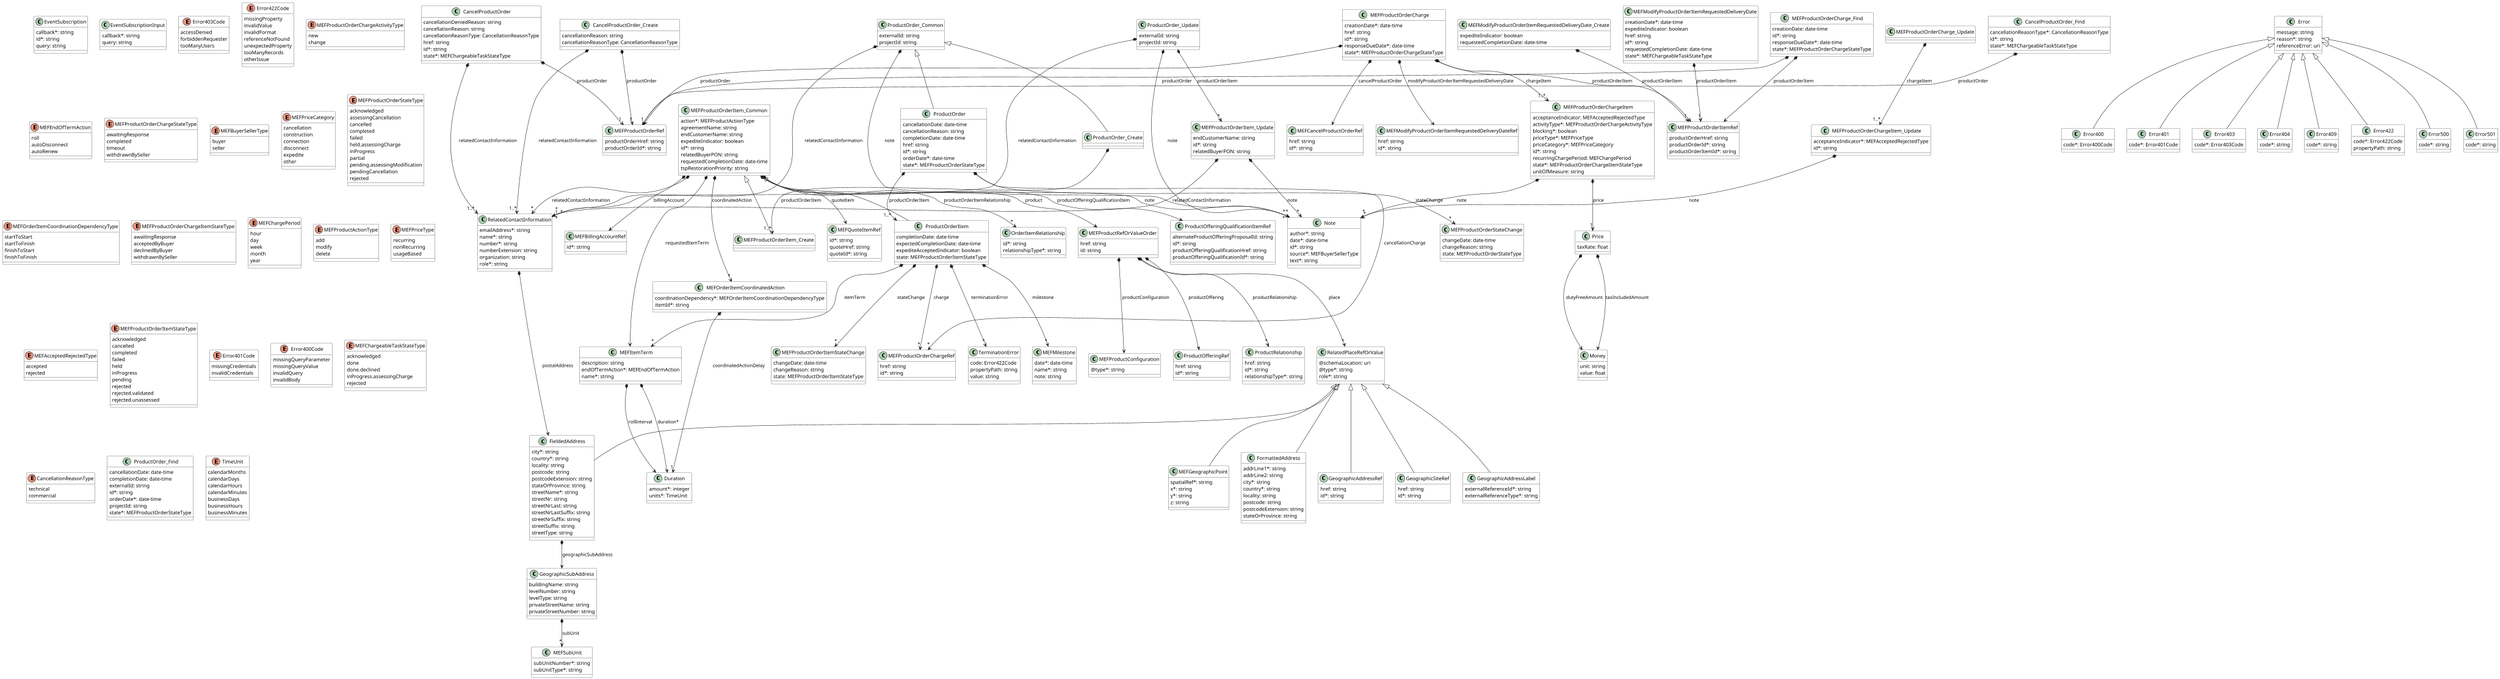 @startuml
skinparam {
    ClassBackgroundColor White
    ClassBorderColor Black
}

scale 4096 width
class CancelProductOrder {

    cancellationDeniedReason: string
    cancellationReason: string
    cancellationReasonType: CancellationReasonType
    href: string
    id*: string
    state*: MEFChargeableTaskStateType
}

CancelProductOrder *-->"1" MEFProductOrderRef : productOrder
CancelProductOrder *-->"1..*" RelatedContactInformation : relatedContactInformation


class CancelProductOrder_Create {

    cancellationReason: string
    cancellationReasonType: CancellationReasonType
}

CancelProductOrder_Create *-->"1" MEFProductOrderRef : productOrder
CancelProductOrder_Create *-->"1..*" RelatedContactInformation : relatedContactInformation


class Duration {

    amount*: integer
    units*: TimeUnit
}



class Error400 {

    code*: Error400Code
}
Error <|-- Error400



class Error401 {

    code*: Error401Code
}
Error <|-- Error401



class Error403 {

    code*: Error403Code
}
Error <|-- Error403



class Error404 {

    code*: string
}
Error <|-- Error404



class Error409 {

    code*: string
}
Error <|-- Error409



class Error {

    message: string
    reason*: string
    referenceError: uri
}



class EventSubscription {

    callback*: string
    id*: string
    query: string
}



class EventSubscriptionInput {

    callback*: string
    query: string
}



class FieldedAddress {

    city*: string
    country*: string
    locality: string
    postcode: string
    postcodeExtension: string
    stateOrProvince: string
    streetName*: string
    streetNr: string
    streetNrLast: string
    streetNrLastSuffix: string
    streetNrSuffix: string
    streetSuffix: string
    streetType: string
}
RelatedPlaceRefOrValue <|-- FieldedAddress

FieldedAddress *--> GeographicSubAddress : geographicSubAddress


class FormattedAddress {

    addrLine1*: string
    addrLine2: string
    city*: string
    country*: string
    locality: string
    postcode: string
    postcodeExtension: string
    stateOrProvince: string
}
RelatedPlaceRefOrValue <|-- FormattedAddress



class GeographicAddressRef {

    href: string
    id*: string
}
RelatedPlaceRefOrValue <|-- GeographicAddressRef



class GeographicSiteRef {

    href: string
    id*: string
}
RelatedPlaceRefOrValue <|-- GeographicSiteRef



class GeographicSubAddress {

    buildingName: string
    levelNumber: string
    levelType: string
    privateStreetName: string
    privateStreetNumber: string
}

GeographicSubAddress *-->"*" MEFSubUnit : subUnit


class MEFBillingAccountRef {

    id*: string
}



class MEFCancelProductOrderRef {

    href: string
    id*: string
}



class MEFItemTerm {

    description: string
    endOfTermAction*: MEFEndOfTermAction
    name*: string
}

MEFItemTerm *--> Duration : duration*
MEFItemTerm *--> Duration : rollInterval


class MEFModifyProductOrderItemRequestedDeliveryDate {

    creationDate*: date-time
    expediteIndicator: boolean
    href: string
    id*: string
    requestedCompletionDate: date-time
    state*: MEFChargeableTaskStateType
}

MEFModifyProductOrderItemRequestedDeliveryDate *-->"1" MEFProductOrderItemRef : productOrderItem


class MEFModifyProductOrderItemRequestedDeliveryDateRef {

    href: string
    id*: string
}



class MEFOrderItemCoordinatedAction {

    coordinationDependency*: MEFOrderItemCoordinationDependencyType
    itemId*: string
}

MEFOrderItemCoordinatedAction *-->"1" Duration : coordinatedActionDelay


class MEFProductOrderItemStateChange {

    changeDate: date-time
    changeReason: string
    state: MEFProductOrderItemStateType
}



class MEFProductOrderItem_Create {

}
MEFProductOrderItem_Common <|-- MEFProductOrderItem_Create



class MEFQuoteItemRef {

    id*: string
    quoteHref: string
    quoteId*: string
}



class Money {

    unit: string
    value: float
}



class ProductOrder {

    cancellationDate: date-time
    cancellationReason: string
    completionDate: date-time
    href: string
    id*: string
    orderDate*: date-time
    state*: MEFProductOrderStateType
}
ProductOrder_Common <|-- ProductOrder

ProductOrder *-->"*" MEFProductOrderChargeRef : cancellationCharge
ProductOrder *-->"1..*" ProductOrderItem : productOrderItem
ProductOrder *-->"*" MEFProductOrderStateChange : stateChange


class ProductOrder_Common {

    externalId: string
    projectId: string
}

ProductOrder_Common *-->"*" Note : note
ProductOrder_Common *-->"1..*" RelatedContactInformation : relatedContactInformation


class ProductOrder_Update {

    externalId: string
    projectId: string
}

ProductOrder_Update *-->"*" Note : note
ProductOrder_Update *-->"*" MEFProductOrderItem_Update : productOrderItem
ProductOrder_Update *-->"*" RelatedContactInformation : relatedContactInformation


class TerminationError {

    code: Error422Code
    propertyPath: string
    value: string
}



enum Error403Code {

    accessDenied
    forbiddenRequester
    tooManyUsers
}
class Error422 {

    code*: Error422Code
    propertyPath: string
}
Error <|-- Error422



enum Error422Code {

    missingProperty
    invalidValue
    invalidFormat
    referenceNotFound
    unexpectedProperty
    tooManyRecords
    otherIssue
}
class Error500 {

    code*: string
}
Error <|-- Error500



class Error501 {

    code*: string
}
Error <|-- Error501



class GeographicAddressLabel {

    externalReferenceId*: string
    externalReferenceType*: string
}
RelatedPlaceRefOrValue <|-- GeographicAddressLabel



class MEFGeographicPoint {

    spatialRef*: string
    x*: string
    y*: string
    z: string
}
RelatedPlaceRefOrValue <|-- MEFGeographicPoint



class MEFModifyProductOrderItemRequestedDeliveryDate_Create {

    expediteIndicator: boolean
    requestedCompletionDate: date-time
}

MEFModifyProductOrderItemRequestedDeliveryDate_Create *-->"1" MEFProductOrderItemRef : productOrderItem


class MEFProductConfiguration {

    @type*: string
}



class MEFProductOrderCharge {

    creationDate*: date-time
    href: string
    id*: string
    responseDueDate*: date-time
    state*: MEFProductOrderChargeStateType
}

MEFProductOrderCharge *--> MEFCancelProductOrderRef : cancelProductOrder
MEFProductOrderCharge *-->"1..*" MEFProductOrderChargeItem : chargeItem
MEFProductOrderCharge *--> MEFModifyProductOrderItemRequestedDeliveryDateRef : modifyProductOrderItemRequestedDeliveryDate
MEFProductOrderCharge *--> MEFProductOrderRef : productOrder
MEFProductOrderCharge *--> MEFProductOrderItemRef : productOrderItem


enum MEFProductOrderChargeActivityType {

    new
    change
}
enum MEFEndOfTermAction {

    roll
    autoDisconnect
    autoRenew
}
class MEFProductOrderChargeItem {

    acceptanceIndicator: MEFAcceptedRejectedType
    activityType*: MEFProductOrderChargeActivityType
    blocking*: boolean
    priceType*: MEFPriceType
    priceCategory*: MEFPriceCategory
    id*: string
    recurringChargePeriod: MEFChargePeriod
    state*: MEFProductOrderChargeItemStateType
    unitOfMeasure: string
}

MEFProductOrderChargeItem *-->"1" Price : price
MEFProductOrderChargeItem *-->"*" Note : note

class MEFProductOrderChargeItem_Update {

    acceptanceIndicator*: MEFAcceptedRejectedType
    id*: string
}

MEFProductOrderChargeItem_Update *-->"*" Note : note

class MEFProductOrderChargeRef {

    href: string
    id*: string
}



class MEFProductOrderCharge_Update {

}

MEFProductOrderCharge_Update *-->"1..*" MEFProductOrderChargeItem_Update : chargeItem


class MEFProductOrderItemRef {

    productOrderHref: string
    productOrderId*: string
    productOrderItemId*: string
}



class MEFProductOrderRef {

    productOrderHref: string
    productOrderId*: string
}



class MEFProductOrderStateChange {

    changeDate: date-time
    changeReason: string
    state: MEFProductOrderStateType
}



class MEFSubUnit {

    subUnitNumber*: string
    subUnitType*: string
}



class Note {

    author*: string
    date*: date-time
    id*: string
    source*: MEFBuyerSellerType
    text*: string
}



class OrderItemRelationship {

    id*: string
    relationshipType*: string
}



class Price {

    taxRate: float
}

Price *--> Money : dutyFreeAmount
Price *--> Money : taxIncludedAmount


class ProductOfferingRef {

    href: string
    id*: string
}



class ProductOrderItem {

    completionDate: date-time
    expectedCompletionDate: date-time
    expediteAcceptedIndicator: boolean
    state: MEFProductOrderItemStateType
}
MEFProductOrderItem_Common <|-- ProductOrderItem

ProductOrderItem *-->"*" MEFProductOrderChargeRef : charge
ProductOrderItem *-->"*" MEFItemTerm : itemTerm
ProductOrderItem *-->"*" MEFMilestone : milestone
ProductOrderItem *-->"*" MEFProductOrderItemStateChange : stateChange
ProductOrderItem *-->"*" TerminationError : terminationError

class MEFMilestone {

    date*: date-time
    name*: string
    note: string
}


enum MEFProductOrderChargeStateType {

    awaitingResponse
    completed
    timeout
    withdrawnBySeller
}
enum MEFBuyerSellerType {

    buyer
    seller
}
enum MEFPriceCategory {

    cancellation
    construction
    connection
    disconnect
    expedite
    other
}
class MEFProductOrderItem_Common {

    action*: MEFProductActionType
    agreementName: string
    endCustomerName: string
    expediteIndicator: boolean
    id*: string
    relatedBuyerPON: string
    requestedCompletionDate: date-time
    tspRestorationPriority: string
}

MEFProductOrderItem_Common *--> MEFBillingAccountRef : billingAccount
MEFProductOrderItem_Common *-->"*" MEFOrderItemCoordinatedAction : coordinatedAction
MEFProductOrderItem_Common *-->"*" Note : note
MEFProductOrderItem_Common *--> MEFProductRefOrValueOrder : product
MEFProductOrderItem_Common *--> ProductOfferingQualificationItemRef : productOfferingQualificationItem
MEFProductOrderItem_Common *-->"*" OrderItemRelationship : productOrderItemRelationship
MEFProductOrderItem_Common *--> MEFQuoteItemRef : quoteItem
MEFProductOrderItem_Common *-->"*" RelatedContactInformation : relatedContactInformation
MEFProductOrderItem_Common *--> MEFItemTerm : requestedItemTerm


class MEFProductOrderItem_Update {

    endCustomerName: string
    id*: string
    relatedBuyerPON: string
}

MEFProductOrderItem_Update *-->"*" Note : note
MEFProductOrderItem_Update *-->"*" RelatedContactInformation : relatedContactInformation


class MEFProductRefOrValueOrder {

    href: string
    id: string
}

MEFProductRefOrValueOrder *-->"*" RelatedPlaceRefOrValue : place
MEFProductRefOrValueOrder *--> MEFProductConfiguration : productConfiguration
MEFProductRefOrValueOrder *--> ProductOfferingRef : productOffering
MEFProductRefOrValueOrder *-->"*" ProductRelationship : productRelationship


class ProductOfferingQualificationItemRef {

    alternateProductOfferingProposalId: string
    id*: string
    productOfferingQualificationHref: string
    productOfferingQualificationId*: string
}



class ProductRelationship {

    href: string
    id*: string
    relationshipType*: string
}



enum MEFProductOrderStateType {

    acknowledged
    assessingCancellation
    cancelled
    completed
    failed
    held.assessingCharge
    inProgress
    partial
    pending.assessingModification
    pendingCancellation
    rejected
}
enum MEFOrderItemCoordinationDependencyType {

    startToStart
    startToFinish
    finishToStart
    finishToFinish
}
enum MEFProductOrderChargeItemStateType {

    awaitingResponse
    acceptedByBuyer
    declinedByBuyer
    withdrawnBySeller
}
enum MEFChargePeriod {

    hour
    day
    week
    month
    year
}
enum MEFProductActionType {

    add
    modify
    delete
}
enum MEFPriceType {

    recurring
    nonRecurring
    usageBased
}
enum MEFAcceptedRejectedType {

    accepted
    rejected
}
enum MEFProductOrderItemStateType {

    acknowledged
    cancelled
    completed
    failed
    held
    inProgress
    pending
    rejected
    rejected.validated
    rejected.unassessed
}
class RelatedContactInformation {

    emailAddress*: string
    name*: string
    number*: string
    numberExtension: string
    organization: string
    role*: string
}

RelatedContactInformation *--> FieldedAddress : postalAddress


class RelatedPlaceRefOrValue {

    @schemaLocation: uri
    @type*: string
    role*: string
}



enum Error401Code {

    missingCredentials
    invalidCredentials
}
enum Error400Code {

    missingQueryParameter
    missingQueryValue
    invalidQuery
    invalidBody
}
enum MEFChargeableTaskStateType {

    acknowledged
    done
    done.declined
    inProgress.assessingCharge
    rejected
}
enum CancellationReasonType {

    technical
    commercial
}
class ProductOrder_Create {

}
ProductOrder_Common <|-- ProductOrder_Create

ProductOrder_Create *-->"1..*" MEFProductOrderItem_Create : productOrderItem


class ProductOrder_Find {

    cancellationDate: date-time
    completionDate: date-time
    externalId: string
    id*: string
    orderDate*: date-time
    projectId: string
    state*: MEFProductOrderStateType
}


class MEFProductOrderCharge_Find {

    creationDate: date-time
    id*: string
    responseDueDate*: date-time
    state*: MEFProductOrderChargeStateType
}

MEFProductOrderCharge_Find *--> MEFProductOrderRef : productOrder
MEFProductOrderCharge_Find *--> MEFProductOrderItemRef : productOrderItem

class CancelProductOrder_Find {

    cancellationReasonType*: CancellationReasonType
    id*: string
    state*: MEFChargeableTaskStateType
}

CancelProductOrder_Find *-->"1" MEFProductOrderRef : productOrder



enum TimeUnit {

    calendarMonths
    calendarDays
    calendarHours
    calendarMinutes
    businessDays
    businessHours
    businessMinutes
}
@enduml
